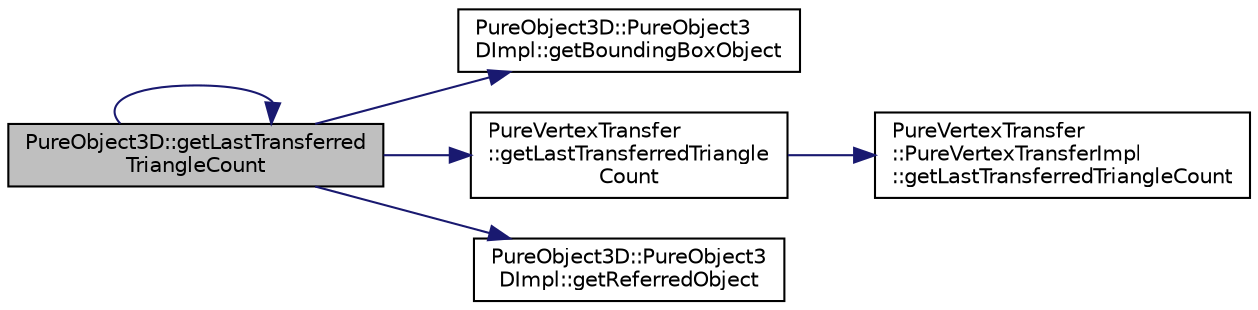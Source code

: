 digraph "PureObject3D::getLastTransferredTriangleCount"
{
 // LATEX_PDF_SIZE
  edge [fontname="Helvetica",fontsize="10",labelfontname="Helvetica",labelfontsize="10"];
  node [fontname="Helvetica",fontsize="10",shape=record];
  rankdir="LR";
  Node1 [label="PureObject3D::getLastTransferred\lTriangleCount",height=0.2,width=0.4,color="black", fillcolor="grey75", style="filled", fontcolor="black",tooltip="Gets the number of triangles sent to graphics pipeline by the last transferVertices() call."];
  Node1 -> Node2 [color="midnightblue",fontsize="10",style="solid",fontname="Helvetica"];
  Node2 [label="PureObject3D::PureObject3\lDImpl::getBoundingBoxObject",height=0.2,width=0.4,color="black", fillcolor="white", style="filled",URL="$class_pure_object3_d_1_1_pure_object3_d_impl.html#a115f9aeb18e8796570c6ff232e6c59cf",tooltip=" "];
  Node1 -> Node1 [color="midnightblue",fontsize="10",style="solid",fontname="Helvetica"];
  Node1 -> Node3 [color="midnightblue",fontsize="10",style="solid",fontname="Helvetica"];
  Node3 [label="PureVertexTransfer\l::getLastTransferredTriangle\lCount",height=0.2,width=0.4,color="black", fillcolor="white", style="filled",URL="$class_pure_vertex_transfer.html#a038b3948f8f9999f13928b2d495d1870",tooltip="Gets the number of triangles sent to graphics pipeline by the last transferVertices() call."];
  Node3 -> Node4 [color="midnightblue",fontsize="10",style="solid",fontname="Helvetica"];
  Node4 [label="PureVertexTransfer\l::PureVertexTransferImpl\l::getLastTransferredTriangleCount",height=0.2,width=0.4,color="black", fillcolor="white", style="filled",URL="$class_pure_vertex_transfer_1_1_pure_vertex_transfer_impl.html#a8abd46b6818113d9c0f8f3dcb5c855fa",tooltip=" "];
  Node1 -> Node5 [color="midnightblue",fontsize="10",style="solid",fontname="Helvetica"];
  Node5 [label="PureObject3D::PureObject3\lDImpl::getReferredObject",height=0.2,width=0.4,color="black", fillcolor="white", style="filled",URL="$class_pure_object3_d_1_1_pure_object3_d_impl.html#a40d9f6688f4f5c505ca45cb476c36eec",tooltip=" "];
}
